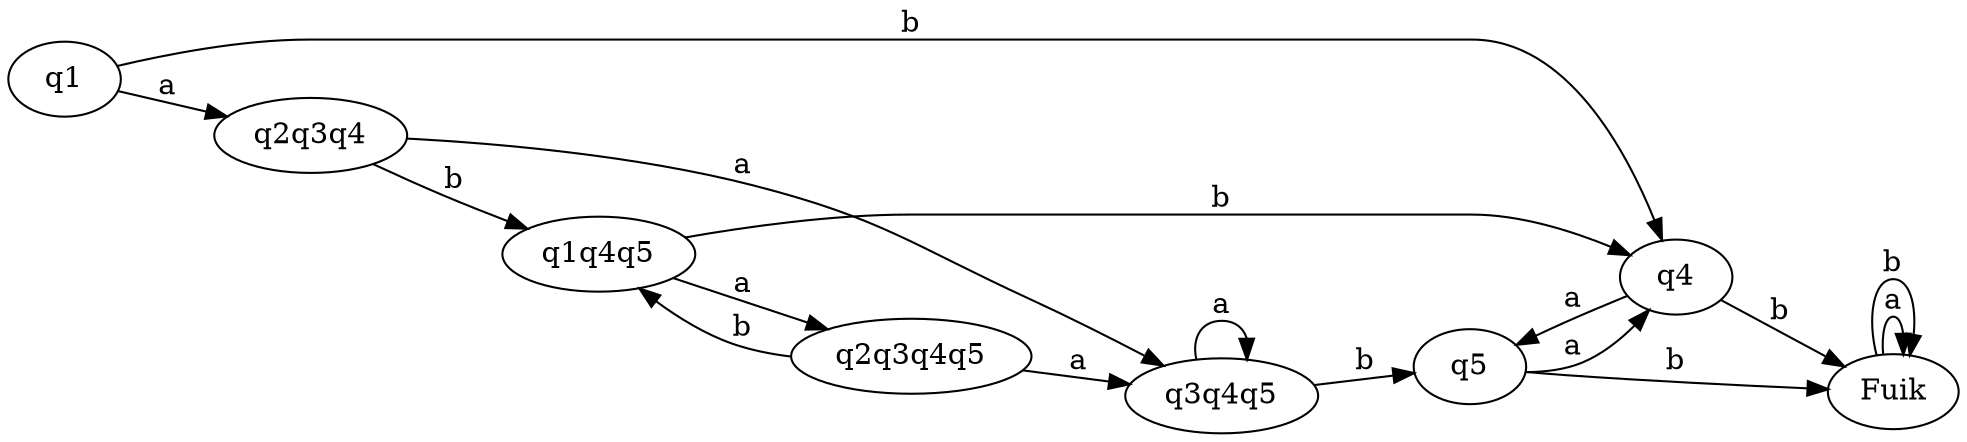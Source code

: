 digraph graph_2
{
	rankdir =  LR; node_start [label = "", shape = none]; 
	q1 -> q2q3q4 [label=a]; 
	q1 -> q4 [label=b]; 
	q2q3q4 -> q3q4q5 [label=a]; 
	q2q3q4 -> q1q4q5 [label=b]; 
	q4 -> q5 [label=a]; 
	q4 -> Fuik [label=b]; 
	q3q4q5 -> q3q4q5 [label=a]; 
	q3q4q5 -> q5 [label=b]; 
	q1q4q5 -> q2q3q4q5 [label=a]; 
	q1q4q5 -> q4 [label=b]; 
	q5 -> q4 [label=a]; 
	q5 -> Fuik [label=b]; 
	Fuik -> Fuik [label=a]; 
	Fuik -> Fuik [label=b]; 
	q2q3q4q5 -> q3q4q5 [label=a]; 
	q2q3q4q5 -> q1q4q5 [label=b]; 
}